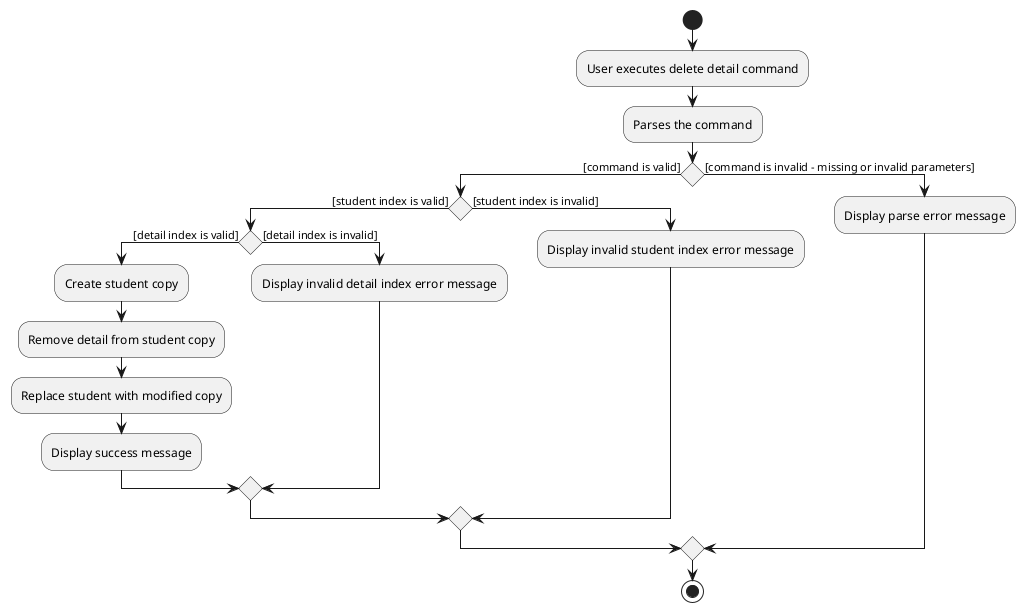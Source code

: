 @startuml
start
:User executes delete detail command;
:Parses the command;
if() then([command is valid])
    if() then([student index is valid])
        if() then([detail index is valid])
            :Create student copy;
            :Remove detail from student copy;
            :Replace student with modified copy;
            :Display success message;
        else([detail index is invalid])
            :Display invalid detail index error message;
        endif
    else([student index is invalid])
        :Display invalid student index error message;
    endif
else ([command is invalid - missing or invalid parameters])
    :Display parse error message;
endif
stop
@enduml